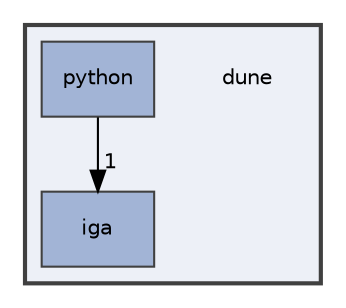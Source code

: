 digraph "dune"
{
 // LATEX_PDF_SIZE
  edge [fontname="Helvetica",fontsize="10",labelfontname="Helvetica",labelfontsize="10"];
  node [fontname="Helvetica",fontsize="10",shape=record];
  compound=true
  subgraph clusterdir_5e69be5995c9f5d42bf491ae6f29600e {
    graph [ bgcolor="#edf0f7", pencolor="grey25", style="filled,bold,", label="", fontname="Helvetica", fontsize="10", URL="dir_5e69be5995c9f5d42bf491ae6f29600e.html"]
    dir_5e69be5995c9f5d42bf491ae6f29600e [shape=plaintext, label="dune"];
  dir_d2a3c23294a1b1015b1b8e8721ddded8 [shape=box, label="iga", style="filled,", fillcolor="#a2b4d6", color="grey25", URL="dir_d2a3c23294a1b1015b1b8e8721ddded8.html"];
  dir_e42d0074801678c644b0e137d50ef233 [shape=box, label="python", style="filled,", fillcolor="#a2b4d6", color="grey25", URL="dir_e42d0074801678c644b0e137d50ef233.html"];
  }
  dir_e42d0074801678c644b0e137d50ef233->dir_d2a3c23294a1b1015b1b8e8721ddded8 [headlabel="1", labeldistance=1.5 headhref="dir_000012_000008.html"];
}
